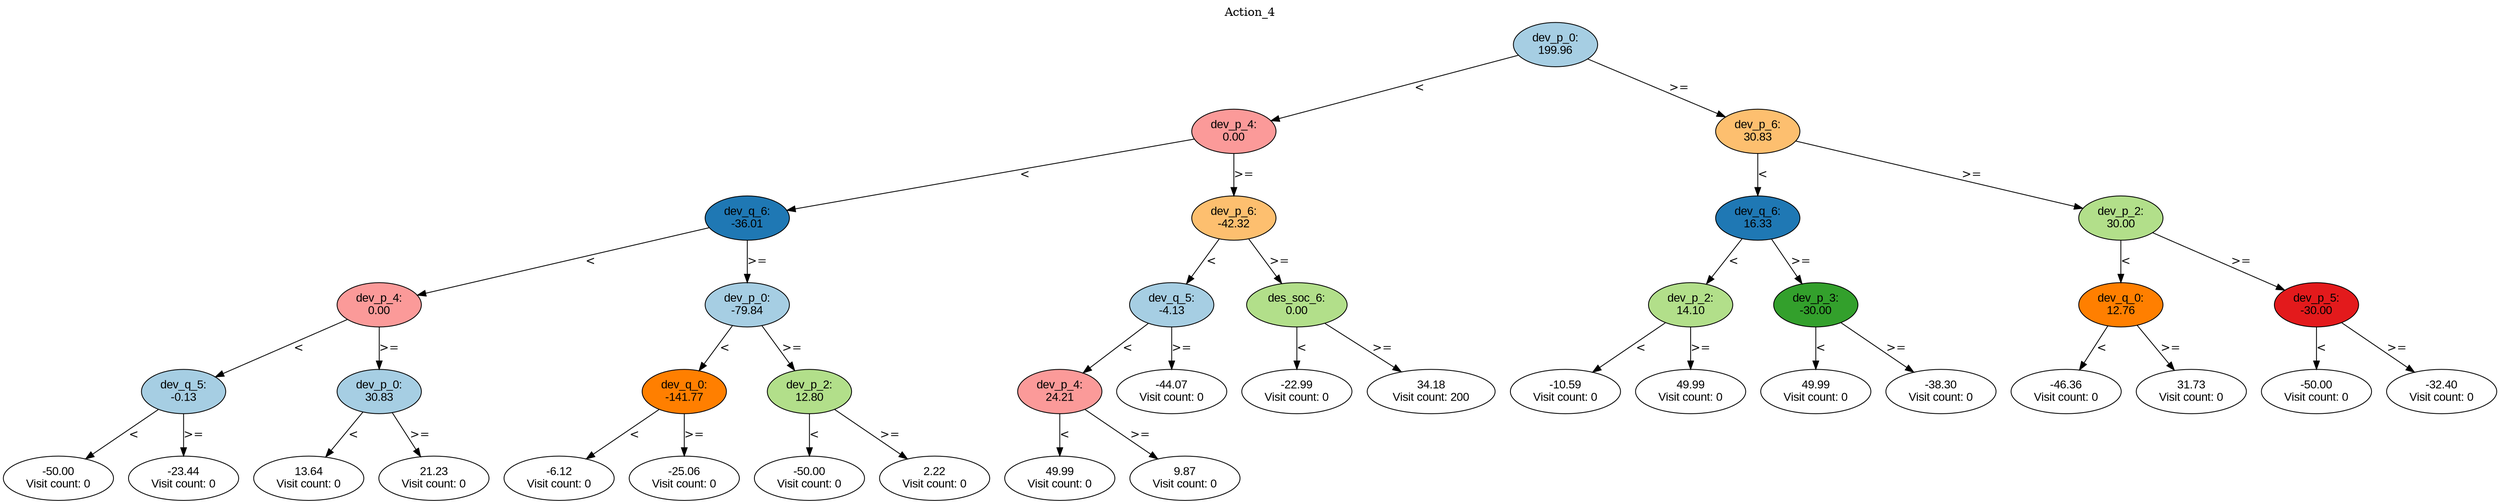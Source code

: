 digraph BST {
    node [fontname="Arial" style=filled colorscheme=paired12];
    0 [ label = "dev_p_0:
199.96" fillcolor=1];
    1 [ label = "dev_p_4:
0.00" fillcolor=5];
    2 [ label = "dev_q_6:
-36.01" fillcolor=2];
    3 [ label = "dev_p_4:
0.00" fillcolor=5];
    4 [ label = "dev_q_5:
-0.13" fillcolor=1];
    5 [ label = "-50.00
Visit count: 0" fillcolor=white];
    6 [ label = "-23.44
Visit count: 0" fillcolor=white];
    7 [ label = "dev_p_0:
30.83" fillcolor=1];
    8 [ label = "13.64
Visit count: 0" fillcolor=white];
    9 [ label = "21.23
Visit count: 0" fillcolor=white];
    10 [ label = "dev_p_0:
-79.84" fillcolor=1];
    11 [ label = "dev_q_0:
-141.77" fillcolor=8];
    12 [ label = "-6.12
Visit count: 0" fillcolor=white];
    13 [ label = "-25.06
Visit count: 0" fillcolor=white];
    14 [ label = "dev_p_2:
12.80" fillcolor=3];
    15 [ label = "-50.00
Visit count: 0" fillcolor=white];
    16 [ label = "2.22
Visit count: 0" fillcolor=white];
    17 [ label = "dev_p_6:
-42.32" fillcolor=7];
    18 [ label = "dev_q_5:
-4.13" fillcolor=1];
    19 [ label = "dev_p_4:
24.21" fillcolor=5];
    20 [ label = "49.99
Visit count: 0" fillcolor=white];
    21 [ label = "9.87
Visit count: 0" fillcolor=white];
    22 [ label = "-44.07
Visit count: 0" fillcolor=white];
    23 [ label = "des_soc_6:
0.00" fillcolor=3];
    24 [ label = "-22.99
Visit count: 0" fillcolor=white];
    25 [ label = "34.18
Visit count: 200" fillcolor=white];
    26 [ label = "dev_p_6:
30.83" fillcolor=7];
    27 [ label = "dev_q_6:
16.33" fillcolor=2];
    28 [ label = "dev_p_2:
14.10" fillcolor=3];
    29 [ label = "-10.59
Visit count: 0" fillcolor=white];
    30 [ label = "49.99
Visit count: 0" fillcolor=white];
    31 [ label = "dev_p_3:
-30.00" fillcolor=4];
    32 [ label = "49.99
Visit count: 0" fillcolor=white];
    33 [ label = "-38.30
Visit count: 0" fillcolor=white];
    34 [ label = "dev_p_2:
30.00" fillcolor=3];
    35 [ label = "dev_q_0:
12.76" fillcolor=8];
    36 [ label = "-46.36
Visit count: 0" fillcolor=white];
    37 [ label = "31.73
Visit count: 0" fillcolor=white];
    38 [ label = "dev_p_5:
-30.00" fillcolor=6];
    39 [ label = "-50.00
Visit count: 0" fillcolor=white];
    40 [ label = "-32.40
Visit count: 0" fillcolor=white];

    0  -> 1[ label = "<"];
    0  -> 26[ label = ">="];
    1  -> 2[ label = "<"];
    1  -> 17[ label = ">="];
    2  -> 3[ label = "<"];
    2  -> 10[ label = ">="];
    3  -> 4[ label = "<"];
    3  -> 7[ label = ">="];
    4  -> 5[ label = "<"];
    4  -> 6[ label = ">="];
    7  -> 8[ label = "<"];
    7  -> 9[ label = ">="];
    10  -> 11[ label = "<"];
    10  -> 14[ label = ">="];
    11  -> 12[ label = "<"];
    11  -> 13[ label = ">="];
    14  -> 15[ label = "<"];
    14  -> 16[ label = ">="];
    17  -> 18[ label = "<"];
    17  -> 23[ label = ">="];
    18  -> 19[ label = "<"];
    18  -> 22[ label = ">="];
    19  -> 20[ label = "<"];
    19  -> 21[ label = ">="];
    23  -> 24[ label = "<"];
    23  -> 25[ label = ">="];
    26  -> 27[ label = "<"];
    26  -> 34[ label = ">="];
    27  -> 28[ label = "<"];
    27  -> 31[ label = ">="];
    28  -> 29[ label = "<"];
    28  -> 30[ label = ">="];
    31  -> 32[ label = "<"];
    31  -> 33[ label = ">="];
    34  -> 35[ label = "<"];
    34  -> 38[ label = ">="];
    35  -> 36[ label = "<"];
    35  -> 37[ label = ">="];
    38  -> 39[ label = "<"];
    38  -> 40[ label = ">="];

    labelloc="t";
    label="Action_4";
}
